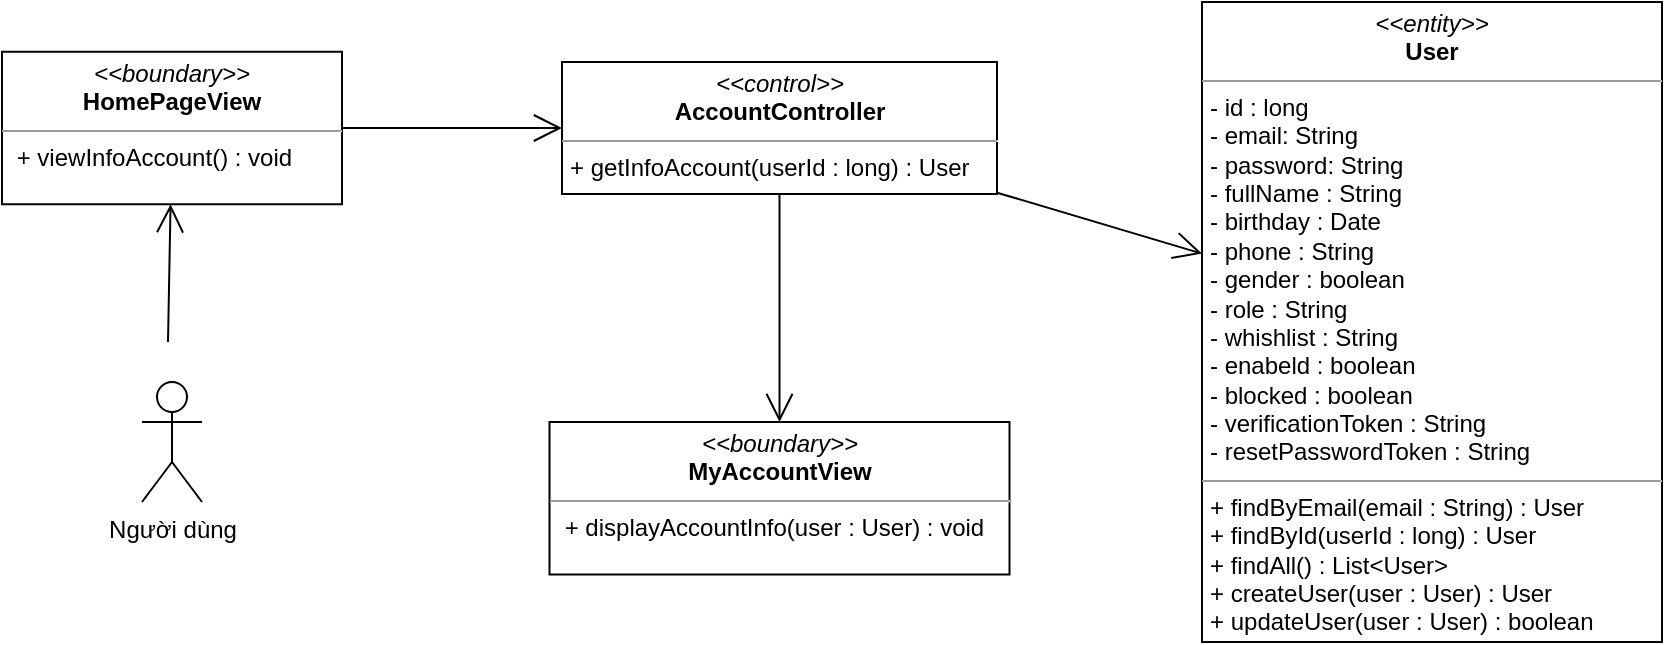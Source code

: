 <mxfile version="14.7.6" type="device"><diagram id="C5RBs43oDa-KdzZeNtuy" name="Page-1"><mxGraphModel dx="1695" dy="425" grid="1" gridSize="10" guides="1" tooltips="1" connect="1" arrows="1" fold="1" page="1" pageScale="1" pageWidth="827" pageHeight="1169" math="0" shadow="0"><root><mxCell id="WIyWlLk6GJQsqaUBKTNV-0"/><mxCell id="WIyWlLk6GJQsqaUBKTNV-1" parent="WIyWlLk6GJQsqaUBKTNV-0"/><mxCell id="EVJuDkpvD6A23Z5V5Xrd-0" value="&lt;p style=&quot;margin: 0px ; margin-top: 4px ; text-align: center&quot;&gt;&lt;i&gt;&amp;lt;&amp;lt;boundary&amp;gt;&amp;gt;&lt;/i&gt;&lt;br&gt;&lt;b&gt;MyAccountView&lt;/b&gt;&lt;/p&gt;&lt;hr size=&quot;1&quot;&gt;&lt;p style=&quot;margin: 0px ; margin-left: 4px&quot;&gt;&lt;span&gt;&amp;nbsp;&lt;/span&gt;&lt;span&gt;+ displayAccountInfo(user : User) : void&lt;/span&gt;&lt;/p&gt;" style="verticalAlign=top;align=left;overflow=fill;fontSize=12;fontFamily=Helvetica;html=1;" parent="WIyWlLk6GJQsqaUBKTNV-1" vertex="1"><mxGeometry x="173.75" y="250" width="230" height="76.25" as="geometry"/></mxCell><mxCell id="EVJuDkpvD6A23Z5V5Xrd-3" value="&lt;p style=&quot;margin: 0px ; margin-top: 4px ; text-align: center&quot;&gt;&lt;i&gt;&amp;lt;&amp;lt;entity&amp;gt;&amp;gt;&lt;/i&gt;&lt;br&gt;&lt;b&gt;User&lt;/b&gt;&lt;/p&gt;&lt;hr size=&quot;1&quot;&gt;&lt;p style=&quot;margin: 0px ; margin-left: 4px&quot;&gt;- id : long&lt;/p&gt;&lt;p style=&quot;margin: 0px ; margin-left: 4px&quot;&gt;- email: String&lt;br&gt;- password: String&lt;/p&gt;&lt;p style=&quot;margin: 0px ; margin-left: 4px&quot;&gt;- fullName : String&lt;/p&gt;&lt;p style=&quot;margin: 0px ; margin-left: 4px&quot;&gt;- birthday : Date&lt;/p&gt;&lt;p style=&quot;margin: 0px ; margin-left: 4px&quot;&gt;- phone : String&lt;/p&gt;&lt;p style=&quot;margin: 0px ; margin-left: 4px&quot;&gt;- gender : boolean&lt;/p&gt;&lt;p style=&quot;margin: 0px ; margin-left: 4px&quot;&gt;- role : String&lt;/p&gt;&lt;p style=&quot;margin: 0px ; margin-left: 4px&quot;&gt;- whishlist : String&lt;/p&gt;&lt;p style=&quot;margin: 0px ; margin-left: 4px&quot;&gt;- enabeld : boolean&lt;/p&gt;&lt;p style=&quot;margin: 0px ; margin-left: 4px&quot;&gt;- blocked : boolean&lt;/p&gt;&lt;p style=&quot;margin: 0px ; margin-left: 4px&quot;&gt;- verificationToken : String&lt;/p&gt;&lt;p style=&quot;margin: 0px ; margin-left: 4px&quot;&gt;- resetPasswordToken : String&lt;/p&gt;&lt;hr size=&quot;1&quot;&gt;&lt;p style=&quot;margin: 0px 0px 0px 4px&quot;&gt;+ findByEmail(email : String) : User&amp;nbsp;&lt;/p&gt;&lt;p style=&quot;margin: 0px 0px 0px 4px&quot;&gt;+ findById(userId : long) : User&lt;/p&gt;&lt;p style=&quot;margin: 0px 0px 0px 4px&quot;&gt;+ findAll() : List&amp;lt;User&amp;gt;&lt;/p&gt;&lt;p style=&quot;margin: 0px 0px 0px 4px&quot;&gt;+ createUser(user : User) : User&lt;/p&gt;&lt;p style=&quot;margin: 0px 0px 0px 4px&quot;&gt;+ updateUser(user : User) : boolean&lt;/p&gt;" style="verticalAlign=top;align=left;overflow=fill;fontSize=12;fontFamily=Helvetica;html=1;" parent="WIyWlLk6GJQsqaUBKTNV-1" vertex="1"><mxGeometry x="500" y="40" width="230" height="320" as="geometry"/></mxCell><mxCell id="vF4Bvrw_bVpitm-Sv9bv-0" value="&lt;p style=&quot;margin: 0px ; margin-top: 4px ; text-align: center&quot;&gt;&lt;i&gt;&amp;lt;&amp;lt;control&amp;gt;&amp;gt;&lt;/i&gt;&lt;br&gt;&lt;b&gt;AccountController&lt;/b&gt;&lt;br&gt;&lt;/p&gt;&lt;hr size=&quot;1&quot;&gt;&lt;p style=&quot;margin: 0px ; margin-left: 4px&quot;&gt;&lt;span&gt;+ getInfoAccount(userId : long) : User&lt;/span&gt;&lt;br&gt;&lt;/p&gt;" style="verticalAlign=top;align=left;overflow=fill;fontSize=12;fontFamily=Helvetica;html=1;" parent="WIyWlLk6GJQsqaUBKTNV-1" vertex="1"><mxGeometry x="180" y="70" width="217.5" height="66" as="geometry"/></mxCell><mxCell id="vF4Bvrw_bVpitm-Sv9bv-1" value="" style="endArrow=open;endFill=1;endSize=12;html=1;" parent="WIyWlLk6GJQsqaUBKTNV-1" source="vF4Bvrw_bVpitm-Sv9bv-0" target="EVJuDkpvD6A23Z5V5Xrd-0" edge="1"><mxGeometry width="160" relative="1" as="geometry"><mxPoint x="480" y="180" as="sourcePoint"/><mxPoint x="640" y="100" as="targetPoint"/></mxGeometry></mxCell><mxCell id="vF4Bvrw_bVpitm-Sv9bv-4" value="" style="endArrow=open;endFill=1;endSize=12;html=1;" parent="WIyWlLk6GJQsqaUBKTNV-1" source="vF4Bvrw_bVpitm-Sv9bv-0" target="EVJuDkpvD6A23Z5V5Xrd-3" edge="1"><mxGeometry width="160" relative="1" as="geometry"><mxPoint x="480" y="100" as="sourcePoint"/><mxPoint x="505" y="232.128" as="targetPoint"/></mxGeometry></mxCell><mxCell id="Q743NO2oVqLswobj5s8G-0" value="&lt;p style=&quot;margin: 0px ; margin-top: 4px ; text-align: center&quot;&gt;&lt;i&gt;&amp;lt;&amp;lt;boundary&amp;gt;&amp;gt;&lt;/i&gt;&lt;br&gt;&lt;b&gt;HomePageView&lt;/b&gt;&lt;/p&gt;&lt;hr size=&quot;1&quot;&gt;&lt;p style=&quot;margin: 0px ; margin-left: 4px&quot;&gt;&lt;span&gt;&amp;nbsp;&lt;/span&gt;&lt;span&gt;+ viewInfoAccount() : void&lt;/span&gt;&lt;/p&gt;" style="verticalAlign=top;align=left;overflow=fill;fontSize=12;fontFamily=Helvetica;html=1;" parent="WIyWlLk6GJQsqaUBKTNV-1" vertex="1"><mxGeometry x="-100" y="64.88" width="170" height="76.25" as="geometry"/></mxCell><mxCell id="Q743NO2oVqLswobj5s8G-1" value="" style="endArrow=open;endFill=1;endSize=12;html=1;" parent="WIyWlLk6GJQsqaUBKTNV-1" source="Q743NO2oVqLswobj5s8G-0" target="vF4Bvrw_bVpitm-Sv9bv-0" edge="1"><mxGeometry width="160" relative="1" as="geometry"><mxPoint x="270" y="232.125" as="sourcePoint"/><mxPoint x="410" y="229.241" as="targetPoint"/></mxGeometry></mxCell><mxCell id="CwBvv2fefmZ7gwzAmTPO-0" value="Người dùng" style="shape=umlActor;verticalLabelPosition=bottom;verticalAlign=top;html=1;" parent="WIyWlLk6GJQsqaUBKTNV-1" vertex="1"><mxGeometry x="-30" y="230" width="30" height="60" as="geometry"/></mxCell><mxCell id="CwBvv2fefmZ7gwzAmTPO-1" value="" style="endArrow=open;endFill=1;endSize=12;html=1;" parent="WIyWlLk6GJQsqaUBKTNV-1" target="Q743NO2oVqLswobj5s8G-0" edge="1"><mxGeometry width="160" relative="1" as="geometry"><mxPoint x="-17" y="210" as="sourcePoint"/><mxPoint x="590" y="210" as="targetPoint"/></mxGeometry></mxCell></root></mxGraphModel></diagram></mxfile>